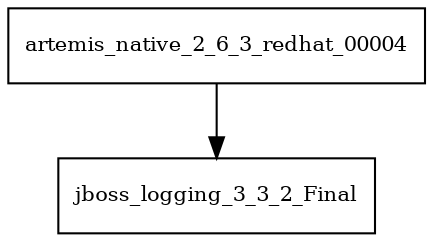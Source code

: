 digraph artemis_native_2_6_3_redhat_00004_dependencies {
  node [shape = box, fontsize=10.0];
  artemis_native_2_6_3_redhat_00004 -> jboss_logging_3_3_2_Final;
}
